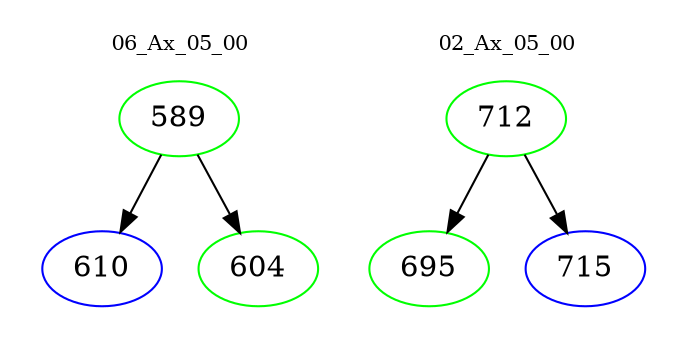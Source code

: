 digraph{
subgraph cluster_0 {
color = white
label = "06_Ax_05_00";
fontsize=10;
T0_589 [label="589", color="green"]
T0_589 -> T0_610 [color="black"]
T0_610 [label="610", color="blue"]
T0_589 -> T0_604 [color="black"]
T0_604 [label="604", color="green"]
}
subgraph cluster_1 {
color = white
label = "02_Ax_05_00";
fontsize=10;
T1_712 [label="712", color="green"]
T1_712 -> T1_695 [color="black"]
T1_695 [label="695", color="green"]
T1_712 -> T1_715 [color="black"]
T1_715 [label="715", color="blue"]
}
}

